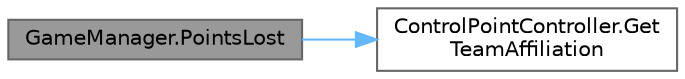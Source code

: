 digraph "GameManager.PointsLost"
{
 // LATEX_PDF_SIZE
  bgcolor="transparent";
  edge [fontname=Helvetica,fontsize=10,labelfontname=Helvetica,labelfontsize=10];
  node [fontname=Helvetica,fontsize=10,shape=box,height=0.2,width=0.4];
  rankdir="LR";
  Node1 [label="GameManager.PointsLost",height=0.2,width=0.4,color="gray40", fillcolor="grey60", style="filled", fontcolor="black",tooltip=" "];
  Node1 -> Node2 [color="steelblue1",style="solid"];
  Node2 [label="ControlPointController.Get\lTeamAffiliation",height=0.2,width=0.4,color="grey40", fillcolor="white", style="filled",URL="$class_control_point_controller.html#ad282b2451f7a48af2b577329d976dfdf",tooltip=" "];
}
